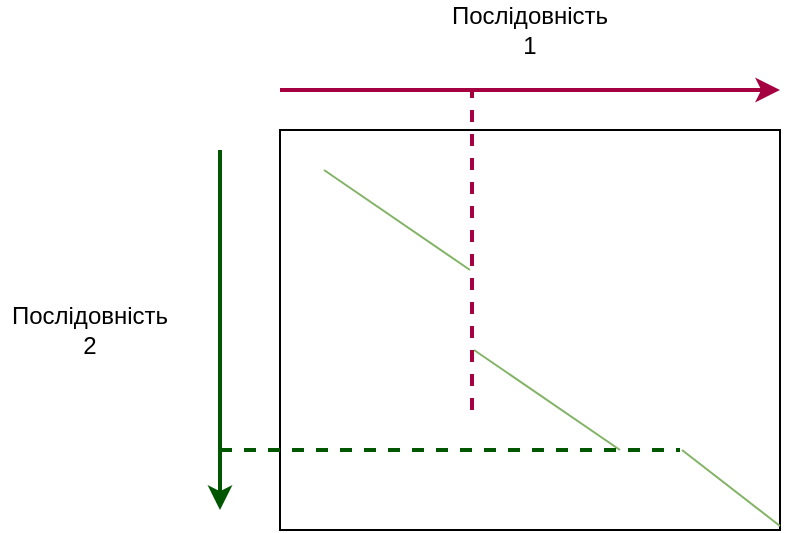 <mxfile version="14.6.1" type="github">
  <diagram id="m64cuaE3A2jWH89ZsMsf" name="Page-1">
    <mxGraphModel dx="719" dy="486" grid="1" gridSize="10" guides="1" tooltips="1" connect="1" arrows="1" fold="1" page="1" pageScale="1" pageWidth="827" pageHeight="1169" math="0" shadow="0">
      <root>
        <mxCell id="0" />
        <mxCell id="1" parent="0" />
        <mxCell id="I715cexQlvPWKC16fZYo-1" value="" style="rounded=0;whiteSpace=wrap;html=1;" vertex="1" parent="1">
          <mxGeometry x="220" y="190" width="250" height="200" as="geometry" />
        </mxCell>
        <mxCell id="I715cexQlvPWKC16fZYo-2" value="" style="endArrow=classic;html=1;fillColor=#d80073;strokeColor=#A50040;strokeWidth=2;" edge="1" parent="1">
          <mxGeometry width="50" height="50" relative="1" as="geometry">
            <mxPoint x="220" y="170" as="sourcePoint" />
            <mxPoint x="470" y="170" as="targetPoint" />
          </mxGeometry>
        </mxCell>
        <mxCell id="I715cexQlvPWKC16fZYo-3" value="" style="endArrow=classic;html=1;fillColor=#008a00;strokeColor=#005700;strokeWidth=2;" edge="1" parent="1">
          <mxGeometry width="50" height="50" relative="1" as="geometry">
            <mxPoint x="190" y="200" as="sourcePoint" />
            <mxPoint x="190" y="380.0" as="targetPoint" />
          </mxGeometry>
        </mxCell>
        <mxCell id="I715cexQlvPWKC16fZYo-5" value="Послідовність 2" style="text;html=1;strokeColor=none;fillColor=none;align=center;verticalAlign=middle;whiteSpace=wrap;rounded=0;" vertex="1" parent="1">
          <mxGeometry x="80" y="280" width="90" height="20" as="geometry" />
        </mxCell>
        <mxCell id="I715cexQlvPWKC16fZYo-6" value="Послідовність 1" style="text;html=1;strokeColor=none;fillColor=none;align=center;verticalAlign=middle;whiteSpace=wrap;rounded=0;" vertex="1" parent="1">
          <mxGeometry x="300" y="130" width="90" height="20" as="geometry" />
        </mxCell>
        <mxCell id="I715cexQlvPWKC16fZYo-8" value="" style="endArrow=none;html=1;fillColor=#d5e8d4;strokeColor=#82b366;exitX=0.6;exitY=0.35;exitDx=0;exitDy=0;exitPerimeter=0;" edge="1" parent="1">
          <mxGeometry width="50" height="50" relative="1" as="geometry">
            <mxPoint x="315" y="260.0" as="sourcePoint" />
            <mxPoint x="242" y="210" as="targetPoint" />
          </mxGeometry>
        </mxCell>
        <mxCell id="I715cexQlvPWKC16fZYo-9" value="" style="endArrow=none;html=1;fillColor=#d5e8d4;strokeColor=#82b366;exitX=0.6;exitY=0.35;exitDx=0;exitDy=0;exitPerimeter=0;" edge="1" parent="1">
          <mxGeometry width="50" height="50" relative="1" as="geometry">
            <mxPoint x="390" y="350.0" as="sourcePoint" />
            <mxPoint x="317.0" y="300" as="targetPoint" />
          </mxGeometry>
        </mxCell>
        <mxCell id="I715cexQlvPWKC16fZYo-10" value="" style="endArrow=none;html=1;fillColor=#d5e8d4;strokeColor=#82b366;exitX=0.6;exitY=0.35;exitDx=0;exitDy=0;exitPerimeter=0;" edge="1" parent="1">
          <mxGeometry width="50" height="50" relative="1" as="geometry">
            <mxPoint x="470" y="388" as="sourcePoint" />
            <mxPoint x="421" y="350" as="targetPoint" />
          </mxGeometry>
        </mxCell>
        <mxCell id="I715cexQlvPWKC16fZYo-13" value="" style="endArrow=none;dashed=1;html=1;fillColor=#d80073;strokeColor=#A50040;strokeWidth=2;" edge="1" parent="1">
          <mxGeometry width="50" height="50" relative="1" as="geometry">
            <mxPoint x="316" y="330" as="sourcePoint" />
            <mxPoint x="316" y="170" as="targetPoint" />
          </mxGeometry>
        </mxCell>
        <mxCell id="I715cexQlvPWKC16fZYo-16" value="" style="endArrow=none;dashed=1;html=1;strokeWidth=2;fillColor=#008a00;strokeColor=#005700;" edge="1" parent="1">
          <mxGeometry width="50" height="50" relative="1" as="geometry">
            <mxPoint x="190" y="350.0" as="sourcePoint" />
            <mxPoint x="420" y="350" as="targetPoint" />
          </mxGeometry>
        </mxCell>
      </root>
    </mxGraphModel>
  </diagram>
</mxfile>
